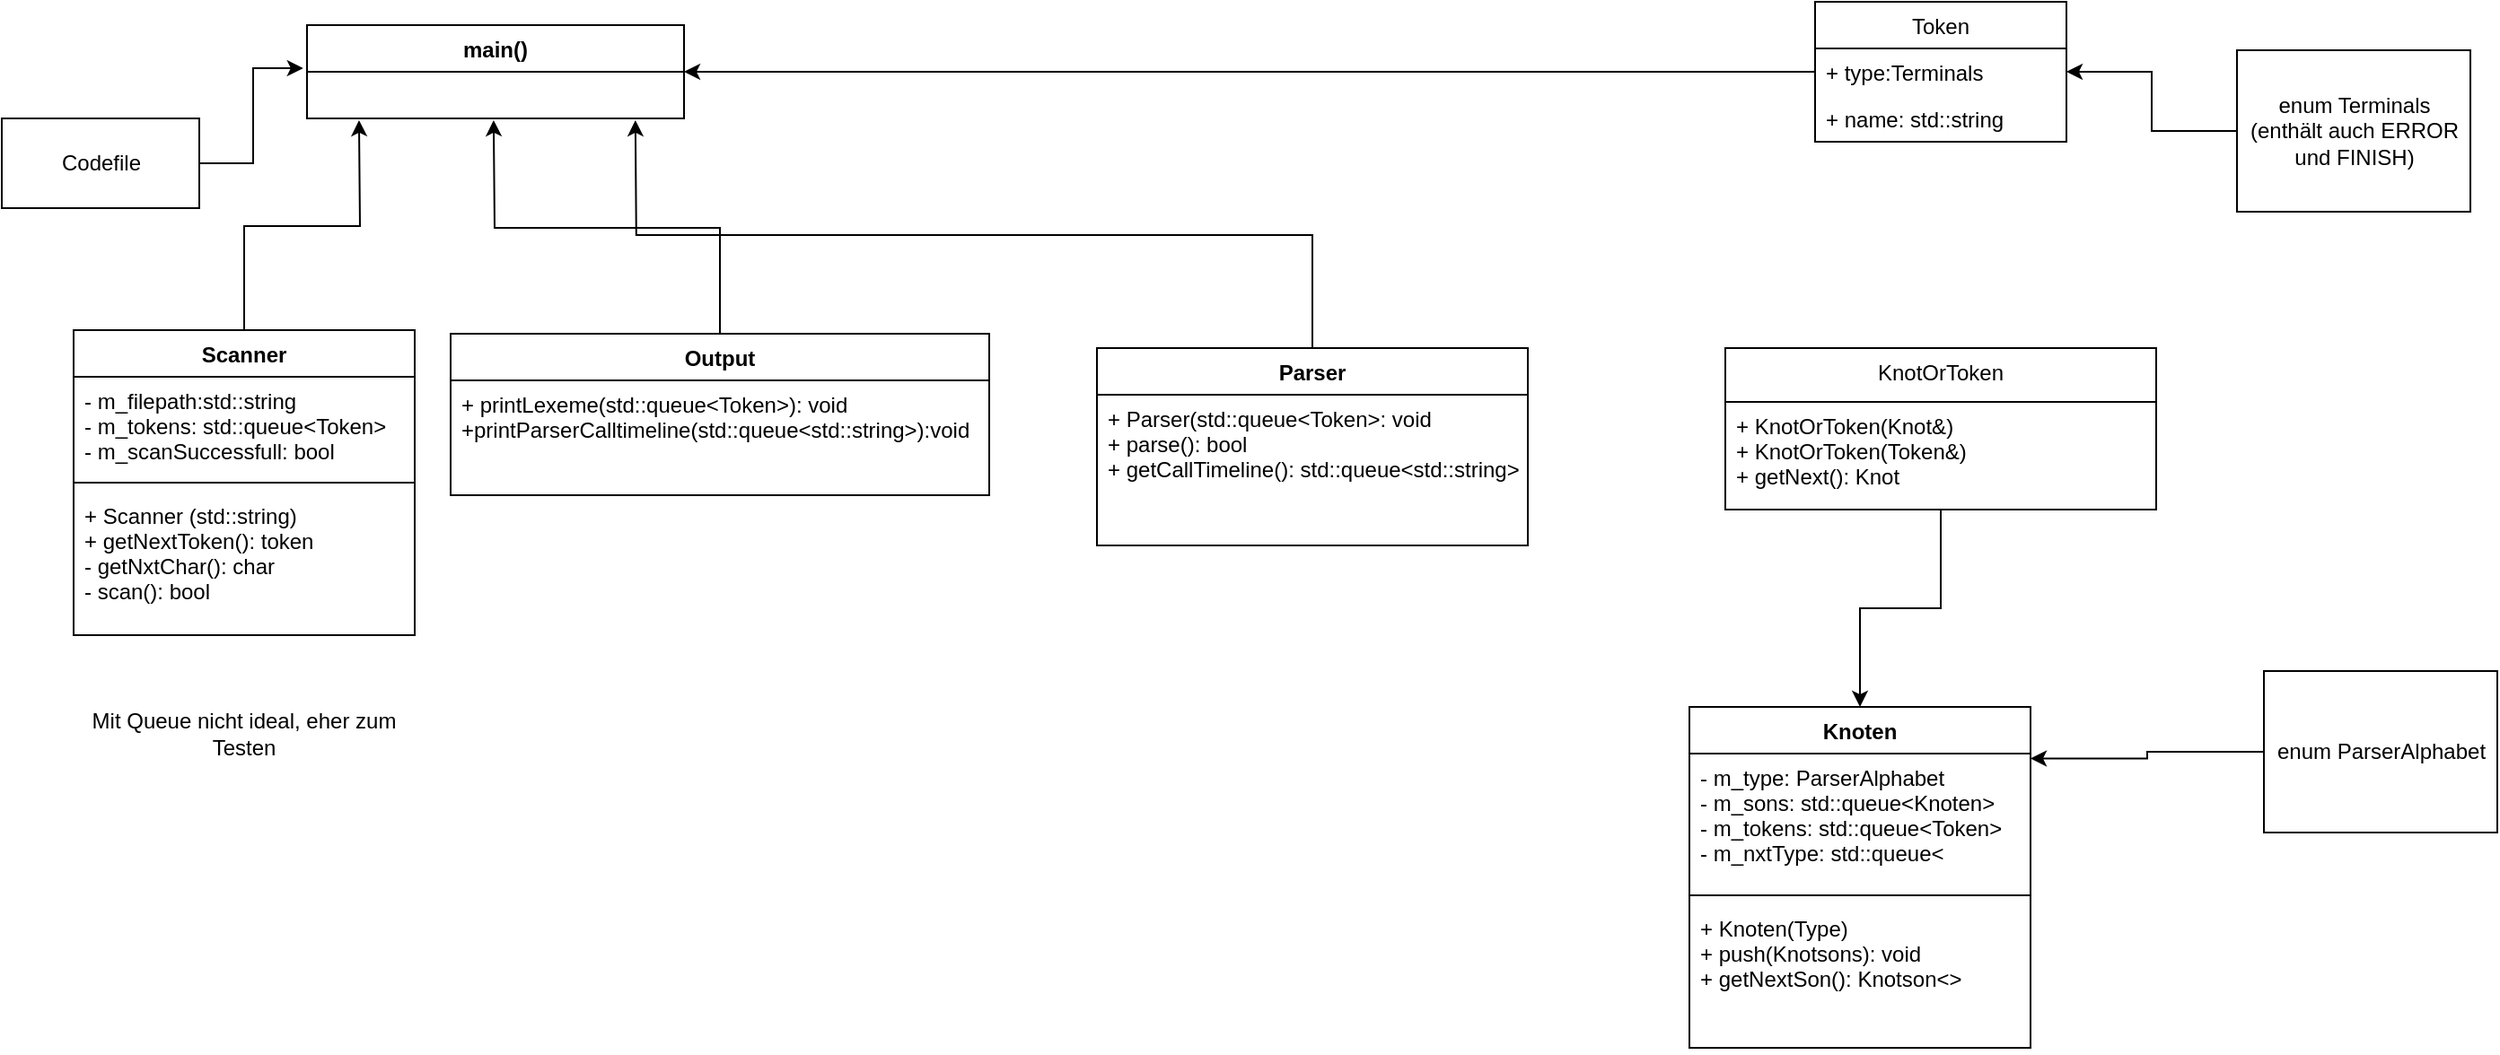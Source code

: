 <mxfile version="13.8.0" type="github">
  <diagram name="Page-1" id="c4acf3e9-155e-7222-9cf6-157b1a14988f">
    <mxGraphModel dx="1021" dy="1151" grid="1" gridSize="10" guides="1" tooltips="1" connect="1" arrows="1" fold="1" page="1" pageScale="1" pageWidth="850" pageHeight="1100" background="#ffffff" math="0" shadow="0">
      <root>
        <mxCell id="0" />
        <mxCell id="1" parent="0" />
        <mxCell id="LNcLyEtPPPjx2cFFu8yj-10" value="main()" style="swimlane;fontStyle=1;align=center;verticalAlign=top;childLayout=stackLayout;horizontal=1;startSize=26;horizontalStack=0;resizeParent=1;resizeParentMax=0;resizeLast=0;collapsible=1;marginBottom=0;" parent="1" vertex="1">
          <mxGeometry x="200" y="40" width="210" height="52" as="geometry">
            <mxRectangle x="320" y="40" width="70" height="26" as="alternateBounds" />
          </mxGeometry>
        </mxCell>
        <mxCell id="LNcLyEtPPPjx2cFFu8yj-23" style="edgeStyle=orthogonalEdgeStyle;rounded=0;orthogonalLoop=1;jettySize=auto;html=1;exitX=0;exitY=0.5;exitDx=0;exitDy=0;entryX=1;entryY=0.5;entryDx=0;entryDy=0;" parent="1" source="LNcLyEtPPPjx2cFFu8yj-18" target="LNcLyEtPPPjx2cFFu8yj-14" edge="1">
          <mxGeometry relative="1" as="geometry" />
        </mxCell>
        <mxCell id="LNcLyEtPPPjx2cFFu8yj-18" value="enum Terminals&lt;br&gt;(enthält auch ERROR &lt;br&gt;und FINISH)" style="html=1;" parent="1" vertex="1">
          <mxGeometry x="1275" y="54" width="130" height="90" as="geometry" />
        </mxCell>
        <mxCell id="LNcLyEtPPPjx2cFFu8yj-21" style="edgeStyle=orthogonalEdgeStyle;rounded=0;orthogonalLoop=1;jettySize=auto;html=1;exitX=1;exitY=0.5;exitDx=0;exitDy=0;entryX=-0.01;entryY=-0.077;entryDx=0;entryDy=0;entryPerimeter=0;" parent="1" source="LNcLyEtPPPjx2cFFu8yj-20" edge="1">
          <mxGeometry relative="1" as="geometry">
            <mxPoint x="197.9" y="63.998" as="targetPoint" />
            <Array as="points">
              <mxPoint x="170" y="117" />
              <mxPoint x="170" y="64" />
            </Array>
          </mxGeometry>
        </mxCell>
        <mxCell id="LNcLyEtPPPjx2cFFu8yj-20" value="Codefile" style="html=1;" parent="1" vertex="1">
          <mxGeometry x="30" y="92" width="110" height="50" as="geometry" />
        </mxCell>
        <mxCell id="LNcLyEtPPPjx2cFFu8yj-22" style="edgeStyle=orthogonalEdgeStyle;rounded=0;orthogonalLoop=1;jettySize=auto;html=1;exitX=0;exitY=0.5;exitDx=0;exitDy=0;entryX=1;entryY=0.5;entryDx=0;entryDy=0;" parent="1" source="LNcLyEtPPPjx2cFFu8yj-15" target="LNcLyEtPPPjx2cFFu8yj-10" edge="1">
          <mxGeometry relative="1" as="geometry" />
        </mxCell>
        <mxCell id="LNcLyEtPPPjx2cFFu8yj-39" style="edgeStyle=orthogonalEdgeStyle;rounded=0;orthogonalLoop=1;jettySize=auto;html=1;exitX=0.5;exitY=0;exitDx=0;exitDy=0;entryX=0.138;entryY=1.038;entryDx=0;entryDy=0;entryPerimeter=0;" parent="1" source="LNcLyEtPPPjx2cFFu8yj-24" edge="1">
          <mxGeometry relative="1" as="geometry">
            <mxPoint x="228.98" y="92.988" as="targetPoint" />
          </mxGeometry>
        </mxCell>
        <mxCell id="LNcLyEtPPPjx2cFFu8yj-24" value="Scanner" style="swimlane;fontStyle=1;align=center;verticalAlign=top;childLayout=stackLayout;horizontal=1;startSize=26;horizontalStack=0;resizeParent=1;resizeParentMax=0;resizeLast=0;collapsible=1;marginBottom=0;" parent="1" vertex="1">
          <mxGeometry x="70" y="210" width="190" height="170" as="geometry" />
        </mxCell>
        <mxCell id="LNcLyEtPPPjx2cFFu8yj-25" value="- m_filepath:std::string&#xa;- m_tokens: std::queue&lt;Token&gt;&#xa;- m_scanSuccessfull: bool&#xa;" style="text;strokeColor=none;fillColor=none;align=left;verticalAlign=top;spacingLeft=4;spacingRight=4;overflow=hidden;rotatable=0;points=[[0,0.5],[1,0.5]];portConstraint=eastwest;" parent="LNcLyEtPPPjx2cFFu8yj-24" vertex="1">
          <mxGeometry y="26" width="190" height="54" as="geometry" />
        </mxCell>
        <mxCell id="LNcLyEtPPPjx2cFFu8yj-26" value="" style="line;strokeWidth=1;fillColor=none;align=left;verticalAlign=middle;spacingTop=-1;spacingLeft=3;spacingRight=3;rotatable=0;labelPosition=right;points=[];portConstraint=eastwest;" parent="LNcLyEtPPPjx2cFFu8yj-24" vertex="1">
          <mxGeometry y="80" width="190" height="10" as="geometry" />
        </mxCell>
        <mxCell id="LNcLyEtPPPjx2cFFu8yj-27" value="+ Scanner (std::string)&#xa;+ getNextToken(): token&#xa;- getNxtChar(): char&#xa;- scan(): bool" style="text;strokeColor=none;fillColor=none;align=left;verticalAlign=top;spacingLeft=4;spacingRight=4;overflow=hidden;rotatable=0;points=[[0,0.5],[1,0.5]];portConstraint=eastwest;" parent="LNcLyEtPPPjx2cFFu8yj-24" vertex="1">
          <mxGeometry y="90" width="190" height="80" as="geometry" />
        </mxCell>
        <mxCell id="LNcLyEtPPPjx2cFFu8yj-37" style="edgeStyle=orthogonalEdgeStyle;rounded=0;orthogonalLoop=1;jettySize=auto;html=1;exitX=0.5;exitY=0;exitDx=0;exitDy=0;entryX=0.495;entryY=1.038;entryDx=0;entryDy=0;entryPerimeter=0;" parent="1" source="LNcLyEtPPPjx2cFFu8yj-32" edge="1">
          <mxGeometry relative="1" as="geometry">
            <mxPoint x="303.95" y="92.988" as="targetPoint" />
          </mxGeometry>
        </mxCell>
        <mxCell id="LNcLyEtPPPjx2cFFu8yj-32" value="Output" style="swimlane;fontStyle=1;align=center;verticalAlign=top;childLayout=stackLayout;horizontal=1;startSize=26;horizontalStack=0;resizeParent=1;resizeParentMax=0;resizeLast=0;collapsible=1;marginBottom=0;" parent="1" vertex="1">
          <mxGeometry x="280" y="212" width="300" height="90" as="geometry" />
        </mxCell>
        <mxCell id="LNcLyEtPPPjx2cFFu8yj-35" value="+ printLexeme(std::queue&lt;Token&gt;): void&#xa;+printParserCalltimeline(std::queue&lt;std::string&gt;):void&#xa;" style="text;strokeColor=none;fillColor=none;align=left;verticalAlign=top;spacingLeft=4;spacingRight=4;overflow=hidden;rotatable=0;points=[[0,0.5],[1,0.5]];portConstraint=eastwest;" parent="LNcLyEtPPPjx2cFFu8yj-32" vertex="1">
          <mxGeometry y="26" width="300" height="64" as="geometry" />
        </mxCell>
        <mxCell id="LNcLyEtPPPjx2cFFu8yj-38" style="edgeStyle=orthogonalEdgeStyle;rounded=0;orthogonalLoop=1;jettySize=auto;html=1;exitX=0.5;exitY=0;exitDx=0;exitDy=0;entryX=0.871;entryY=1.038;entryDx=0;entryDy=0;entryPerimeter=0;" parent="1" source="LNcLyEtPPPjx2cFFu8yj-28" edge="1">
          <mxGeometry relative="1" as="geometry">
            <mxPoint x="382.91" y="92.988" as="targetPoint" />
          </mxGeometry>
        </mxCell>
        <mxCell id="LNcLyEtPPPjx2cFFu8yj-40" value="Mit Queue nicht ideal, eher zum Testen" style="text;html=1;strokeColor=none;fillColor=none;align=center;verticalAlign=middle;whiteSpace=wrap;rounded=0;" parent="1" vertex="1">
          <mxGeometry x="70" y="380" width="190" height="110" as="geometry" />
        </mxCell>
        <mxCell id="LNcLyEtPPPjx2cFFu8yj-28" value="Parser" style="swimlane;fontStyle=1;align=center;verticalAlign=top;childLayout=stackLayout;horizontal=1;startSize=26;horizontalStack=0;resizeParent=1;resizeParentMax=0;resizeLast=0;collapsible=1;marginBottom=0;" parent="1" vertex="1">
          <mxGeometry x="640" y="220" width="240" height="110" as="geometry" />
        </mxCell>
        <mxCell id="LNcLyEtPPPjx2cFFu8yj-31" value="+ Parser(std::queue&lt;Token&gt;: void&#xa;+ parse(): bool&#xa;+ getCallTimeline(): std::queue&lt;std::string&gt;&#xa;" style="text;strokeColor=none;fillColor=none;align=left;verticalAlign=top;spacingLeft=4;spacingRight=4;overflow=hidden;rotatable=0;points=[[0,0.5],[1,0.5]];portConstraint=eastwest;" parent="LNcLyEtPPPjx2cFFu8yj-28" vertex="1">
          <mxGeometry y="26" width="240" height="84" as="geometry" />
        </mxCell>
        <mxCell id="LNcLyEtPPPjx2cFFu8yj-14" value="Token" style="swimlane;fontStyle=0;childLayout=stackLayout;horizontal=1;startSize=26;fillColor=none;horizontalStack=0;resizeParent=1;resizeParentMax=0;resizeLast=0;collapsible=1;marginBottom=0;" parent="1" vertex="1">
          <mxGeometry x="1040" y="27" width="140" height="78" as="geometry" />
        </mxCell>
        <mxCell id="LNcLyEtPPPjx2cFFu8yj-15" value="+ type:Terminals" style="text;strokeColor=none;fillColor=none;align=left;verticalAlign=top;spacingLeft=4;spacingRight=4;overflow=hidden;rotatable=0;points=[[0,0.5],[1,0.5]];portConstraint=eastwest;" parent="LNcLyEtPPPjx2cFFu8yj-14" vertex="1">
          <mxGeometry y="26" width="140" height="26" as="geometry" />
        </mxCell>
        <mxCell id="bejTTtgLJYXNNboedkVA-6" value="+ name: std::string" style="text;strokeColor=none;fillColor=none;align=left;verticalAlign=top;spacingLeft=4;spacingRight=4;overflow=hidden;rotatable=0;points=[[0,0.5],[1,0.5]];portConstraint=eastwest;" vertex="1" parent="LNcLyEtPPPjx2cFFu8yj-14">
          <mxGeometry y="52" width="140" height="26" as="geometry" />
        </mxCell>
        <mxCell id="bejTTtgLJYXNNboedkVA-9" style="edgeStyle=orthogonalEdgeStyle;rounded=0;orthogonalLoop=1;jettySize=auto;html=1;exitX=0;exitY=0.5;exitDx=0;exitDy=0;entryX=1;entryY=0.037;entryDx=0;entryDy=0;entryPerimeter=0;" edge="1" parent="1" source="bejTTtgLJYXNNboedkVA-8" target="bejTTtgLJYXNNboedkVA-14">
          <mxGeometry relative="1" as="geometry">
            <mxPoint x="1170" y="445" as="targetPoint" />
          </mxGeometry>
        </mxCell>
        <mxCell id="bejTTtgLJYXNNboedkVA-8" value="&lt;div&gt;enum ParserAlphabet&lt;/div&gt;" style="html=1;" vertex="1" parent="1">
          <mxGeometry x="1290" y="400" width="130" height="90" as="geometry" />
        </mxCell>
        <mxCell id="bejTTtgLJYXNNboedkVA-12" style="edgeStyle=orthogonalEdgeStyle;rounded=0;orthogonalLoop=1;jettySize=auto;html=1;exitX=0.5;exitY=1;exitDx=0;exitDy=0;entryX=0.5;entryY=0;entryDx=0;entryDy=0;" edge="1" parent="1" source="bejTTtgLJYXNNboedkVA-10" target="bejTTtgLJYXNNboedkVA-13">
          <mxGeometry relative="1" as="geometry">
            <mxPoint x="1070" y="400" as="targetPoint" />
          </mxGeometry>
        </mxCell>
        <mxCell id="bejTTtgLJYXNNboedkVA-10" value="KnotOrToken&#xa;" style="swimlane;fontStyle=0;align=center;verticalAlign=top;childLayout=stackLayout;horizontal=1;startSize=30;horizontalStack=0;resizeParent=1;resizeParentMax=0;resizeLast=0;collapsible=1;marginBottom=0;" vertex="1" parent="1">
          <mxGeometry x="990" y="220" width="240" height="90" as="geometry" />
        </mxCell>
        <mxCell id="bejTTtgLJYXNNboedkVA-11" value="+ KnotOrToken(Knot&amp;)&#xa;+ KnotOrToken(Token&amp;)&#xa;+ getNext(): Knot&#xa;&#xa;" style="text;strokeColor=none;fillColor=none;align=left;verticalAlign=top;spacingLeft=4;spacingRight=4;overflow=hidden;rotatable=0;points=[[0,0.5],[1,0.5]];portConstraint=eastwest;" vertex="1" parent="bejTTtgLJYXNNboedkVA-10">
          <mxGeometry y="30" width="240" height="60" as="geometry" />
        </mxCell>
        <mxCell id="bejTTtgLJYXNNboedkVA-13" value="Knoten" style="swimlane;fontStyle=1;align=center;verticalAlign=top;childLayout=stackLayout;horizontal=1;startSize=26;horizontalStack=0;resizeParent=1;resizeParentMax=0;resizeLast=0;collapsible=1;marginBottom=0;" vertex="1" parent="1">
          <mxGeometry x="970" y="420" width="190" height="190" as="geometry" />
        </mxCell>
        <mxCell id="bejTTtgLJYXNNboedkVA-14" value="- m_type: ParserAlphabet&#xa;- m_sons: std::queue&lt;Knoten&gt;&#xa;- m_tokens: std::queue&lt;Token&gt;&#xa;- m_nxtType: std::queue&lt;&#xa; " style="text;strokeColor=none;fillColor=none;align=left;verticalAlign=top;spacingLeft=4;spacingRight=4;overflow=hidden;rotatable=0;points=[[0,0.5],[1,0.5]];portConstraint=eastwest;" vertex="1" parent="bejTTtgLJYXNNboedkVA-13">
          <mxGeometry y="26" width="190" height="74" as="geometry" />
        </mxCell>
        <mxCell id="bejTTtgLJYXNNboedkVA-15" value="" style="line;strokeWidth=1;fillColor=none;align=left;verticalAlign=middle;spacingTop=-1;spacingLeft=3;spacingRight=3;rotatable=0;labelPosition=right;points=[];portConstraint=eastwest;" vertex="1" parent="bejTTtgLJYXNNboedkVA-13">
          <mxGeometry y="100" width="190" height="10" as="geometry" />
        </mxCell>
        <mxCell id="bejTTtgLJYXNNboedkVA-16" value="+ Knoten(Type)&#xa;+ push(Knotsons): void&#xa;+ getNextSon(): Knotson&lt;&gt;&#xa;" style="text;strokeColor=none;fillColor=none;align=left;verticalAlign=top;spacingLeft=4;spacingRight=4;overflow=hidden;rotatable=0;points=[[0,0.5],[1,0.5]];portConstraint=eastwest;" vertex="1" parent="bejTTtgLJYXNNboedkVA-13">
          <mxGeometry y="110" width="190" height="80" as="geometry" />
        </mxCell>
      </root>
    </mxGraphModel>
  </diagram>
</mxfile>
